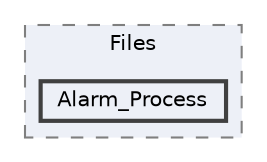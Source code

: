 digraph "Unnoticed/Files/Alarm_Process"
{
 // LATEX_PDF_SIZE
  bgcolor="transparent";
  edge [fontname=Helvetica,fontsize=10,labelfontname=Helvetica,labelfontsize=10];
  node [fontname=Helvetica,fontsize=10,shape=box,height=0.2,width=0.4];
  compound=true
  subgraph clusterdir_a4813d514baf7b5e68efa2a46516935e {
    graph [ bgcolor="#edf0f7", pencolor="grey50", label="Files", fontname=Helvetica,fontsize=10 style="filled,dashed", URL="dir_a4813d514baf7b5e68efa2a46516935e.html",tooltip=""]
  dir_ebe2bbafd69e3f144119b2e2cca7c864 [label="Alarm_Process", fillcolor="#edf0f7", color="grey25", style="filled,bold", URL="dir_ebe2bbafd69e3f144119b2e2cca7c864.html",tooltip=""];
  }
}
